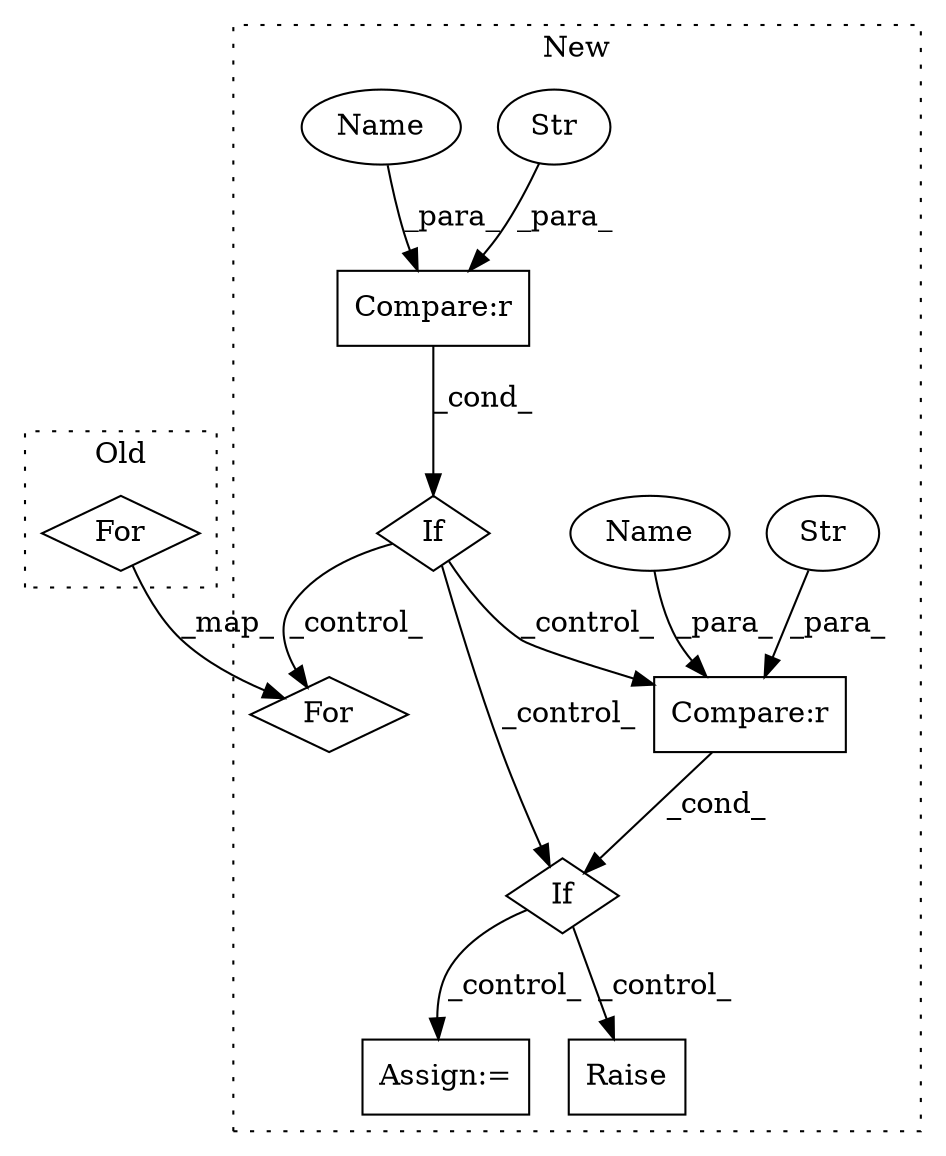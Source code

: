 digraph G {
subgraph cluster0 {
1 [label="For" a="107" s="3126,3184" l="4,14" shape="diamond"];
label = "Old";
style="dotted";
}
subgraph cluster1 {
2 [label="For" a="107" s="3224,3282" l="4,18" shape="diamond"];
3 [label="If" a="96" s="3180,3210" l="3,14" shape="diamond"];
4 [label="Compare:r" a="40" s="3183" l="27" shape="box"];
5 [label="Assign:=" a="68" s="3594" l="3" shape="box"];
6 [label="Str" a="66" s="3200" l="10" shape="ellipse"];
7 [label="If" a="96" s="3472,3500" l="0,14" shape="diamond"];
8 [label="Compare:r" a="40" s="3472" l="28" shape="box"];
9 [label="Str" a="66" s="3489" l="11" shape="ellipse"];
10 [label="Raise" a="91" s="3724" l="6" shape="box"];
11 [label="Name" a="87" s="3472" l="13" shape="ellipse"];
12 [label="Name" a="87" s="3183" l="13" shape="ellipse"];
label = "New";
style="dotted";
}
1 -> 2 [label="_map_"];
3 -> 8 [label="_control_"];
3 -> 2 [label="_control_"];
3 -> 7 [label="_control_"];
4 -> 3 [label="_cond_"];
6 -> 4 [label="_para_"];
7 -> 10 [label="_control_"];
7 -> 5 [label="_control_"];
8 -> 7 [label="_cond_"];
9 -> 8 [label="_para_"];
11 -> 8 [label="_para_"];
12 -> 4 [label="_para_"];
}